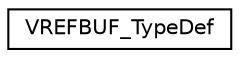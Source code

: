 digraph "Graphical Class Hierarchy"
{
 // LATEX_PDF_SIZE
  edge [fontname="Helvetica",fontsize="10",labelfontname="Helvetica",labelfontsize="10"];
  node [fontname="Helvetica",fontsize="10",shape=record];
  rankdir="LR";
  Node0 [label="VREFBUF_TypeDef",height=0.2,width=0.4,color="black", fillcolor="white", style="filled",URL="$structVREFBUF__TypeDef.html",tooltip="VREFBUF."];
}
